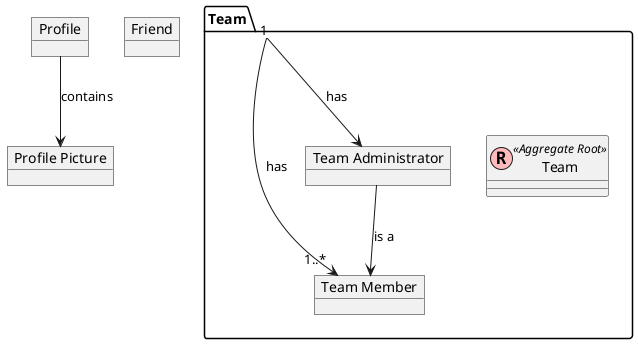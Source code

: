 @startuml
'https://plantuml.com/class-diagram

scale max 2000 width

package Team {
    class Team << (R,#ffbbbb) Aggregate Root >>
    object "Team Member" as TeamMember
    object "Team Administrator" as TeamAdministrator
}

object "User" as Profile.User
object Profile
object "Profile Picture" as ProfilePicture
object Friend

Profile.User --> Profile : has
Profile.User "1" --> "0..*" Team : has
Profile --> ProfilePicture : contains
Friend --> User : is a
Profile.User ---> User : is a
Profile.User "1" --> "0..*" Friend : has
Team "1" --> "1..*" TeamMember : has
Team --> TeamAdministrator : has
TeamAdministrator --> TeamMember : is a

@enduml
